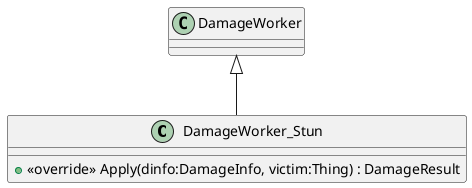 @startuml
class DamageWorker_Stun {
    + <<override>> Apply(dinfo:DamageInfo, victim:Thing) : DamageResult
}
DamageWorker <|-- DamageWorker_Stun
@enduml
